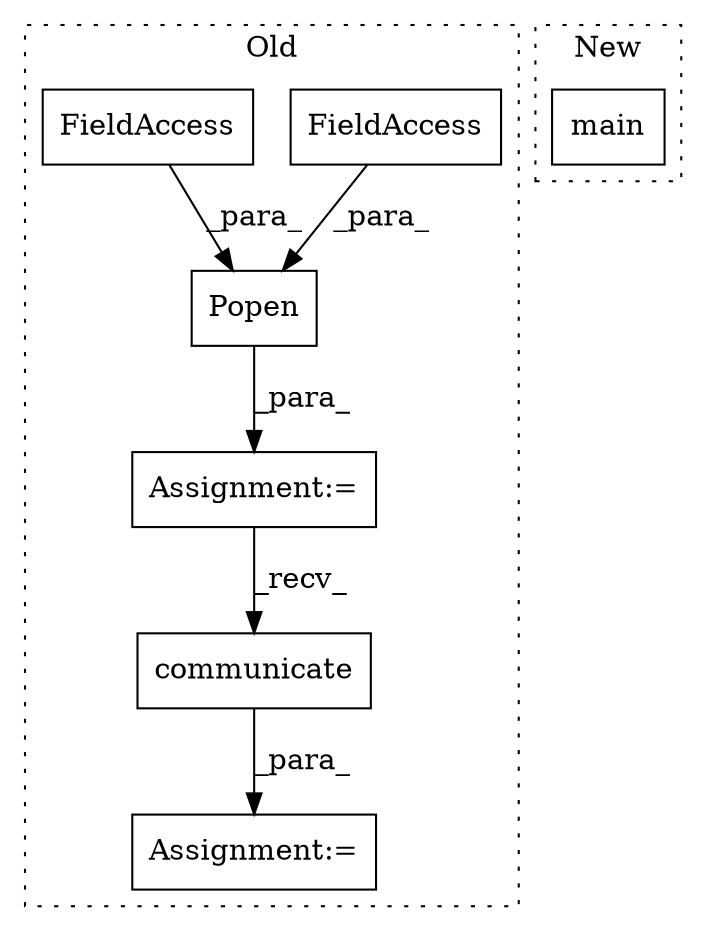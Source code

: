 digraph G {
subgraph cluster0 {
1 [label="Popen" a="32" s="9759,9927" l="6,1" shape="box"];
3 [label="communicate" a="32" s="9966" l="13" shape="box"];
4 [label="FieldAccess" a="22" s="9894" l="15" shape="box"];
5 [label="Assignment:=" a="7" s="9747" l="1" shape="box"];
6 [label="Assignment:=" a="7" s="9959" l="2" shape="box"];
7 [label="FieldAccess" a="22" s="9910" l="17" shape="box"];
label = "Old";
style="dotted";
}
subgraph cluster1 {
2 [label="main" a="32" s="9765,9810" l="5,1" shape="box"];
label = "New";
style="dotted";
}
1 -> 5 [label="_para_"];
3 -> 6 [label="_para_"];
4 -> 1 [label="_para_"];
5 -> 3 [label="_recv_"];
7 -> 1 [label="_para_"];
}